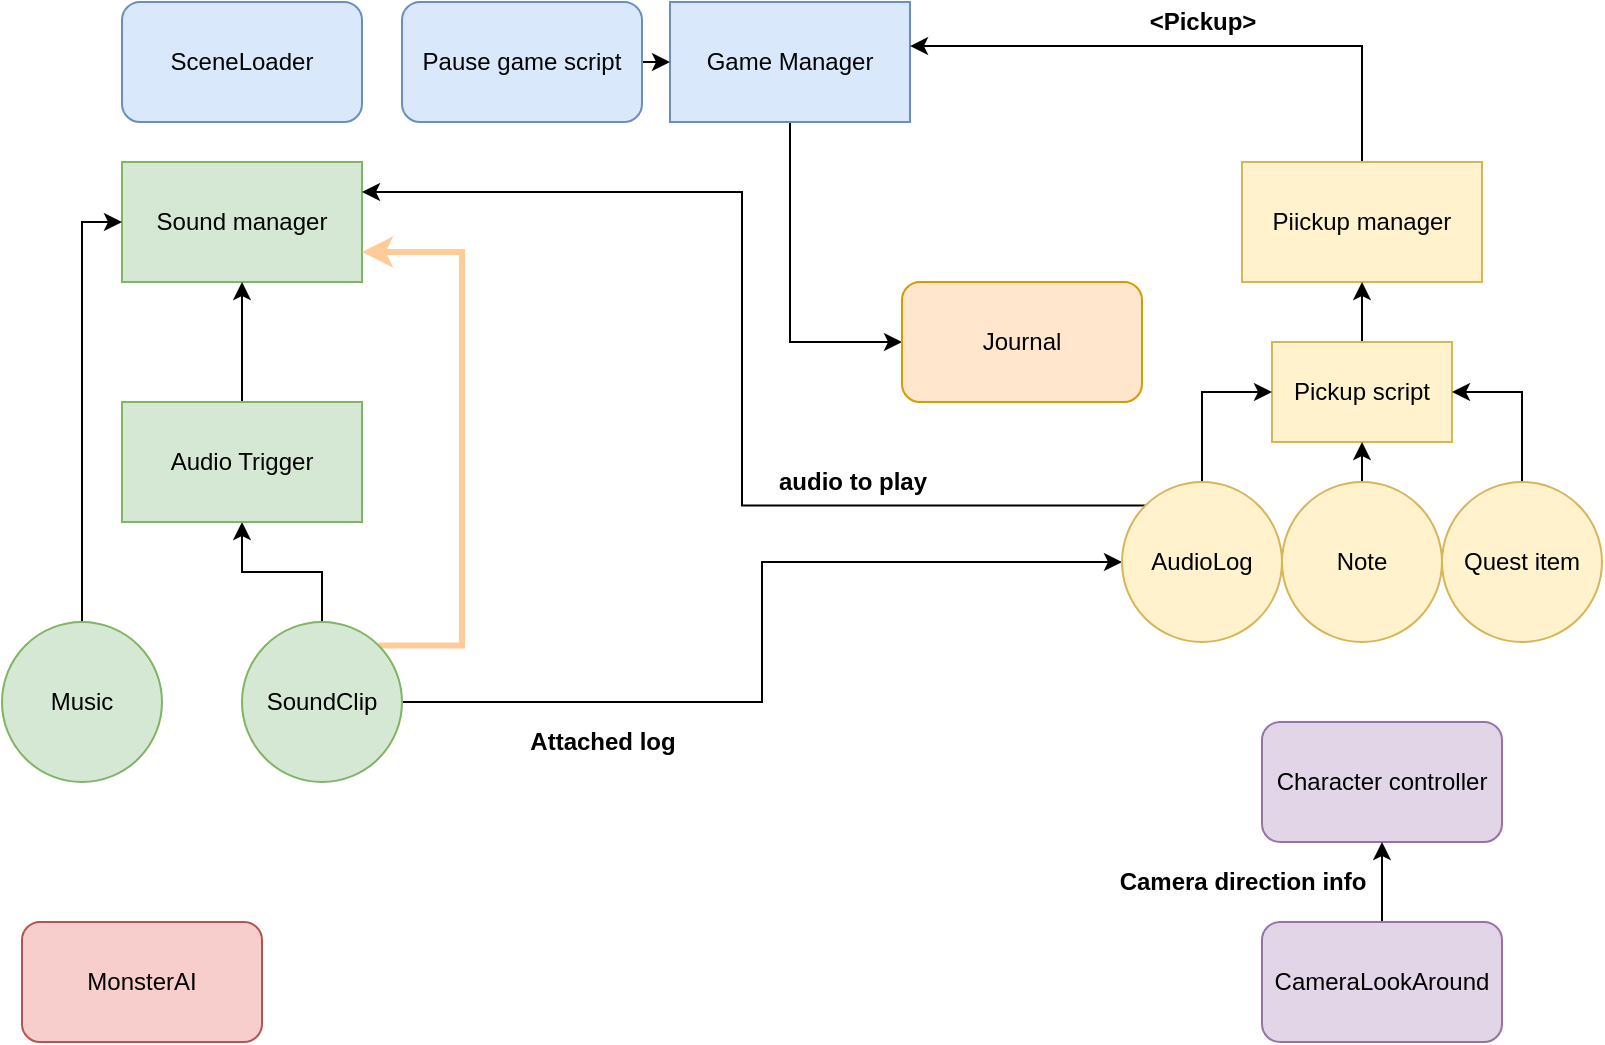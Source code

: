 <mxfile version="15.5.4" type="github">
  <diagram id="UquLAr4cu2NPW0pjf9Y0" name="Page-1">
    <mxGraphModel dx="1422" dy="705" grid="1" gridSize="10" guides="1" tooltips="1" connect="1" arrows="1" fold="1" page="1" pageScale="1" pageWidth="827" pageHeight="1169" math="0" shadow="0">
      <root>
        <mxCell id="0" />
        <mxCell id="1" parent="0" />
        <mxCell id="-uKfRzXWsdSdc1P1DaQ7-25" style="edgeStyle=orthogonalEdgeStyle;rounded=0;orthogonalLoop=1;jettySize=auto;html=1;exitX=0.5;exitY=1;exitDx=0;exitDy=0;entryX=0;entryY=0.5;entryDx=0;entryDy=0;" parent="1" source="-uKfRzXWsdSdc1P1DaQ7-1" target="-uKfRzXWsdSdc1P1DaQ7-9" edge="1">
          <mxGeometry relative="1" as="geometry" />
        </mxCell>
        <mxCell id="-uKfRzXWsdSdc1P1DaQ7-1" value="Game Manager" style="rounded=0;whiteSpace=wrap;html=1;fillColor=#dae8fc;strokeColor=#6c8ebf;" parent="1" vertex="1">
          <mxGeometry x="354" y="40" width="120" height="60" as="geometry" />
        </mxCell>
        <mxCell id="-uKfRzXWsdSdc1P1DaQ7-5" style="edgeStyle=orthogonalEdgeStyle;rounded=0;orthogonalLoop=1;jettySize=auto;html=1;exitX=0.5;exitY=0;exitDx=0;exitDy=0;entryX=1;entryY=0.367;entryDx=0;entryDy=0;entryPerimeter=0;" parent="1" source="-uKfRzXWsdSdc1P1DaQ7-2" target="-uKfRzXWsdSdc1P1DaQ7-1" edge="1">
          <mxGeometry relative="1" as="geometry" />
        </mxCell>
        <mxCell id="-uKfRzXWsdSdc1P1DaQ7-2" value="Piickup manager" style="rounded=0;whiteSpace=wrap;html=1;fillColor=#fff2cc;strokeColor=#d6b656;" parent="1" vertex="1">
          <mxGeometry x="640" y="120" width="120" height="60" as="geometry" />
        </mxCell>
        <mxCell id="-uKfRzXWsdSdc1P1DaQ7-4" style="edgeStyle=orthogonalEdgeStyle;rounded=0;orthogonalLoop=1;jettySize=auto;html=1;exitX=0.5;exitY=0;exitDx=0;exitDy=0;entryX=0.5;entryY=1;entryDx=0;entryDy=0;" parent="1" source="-uKfRzXWsdSdc1P1DaQ7-3" target="-uKfRzXWsdSdc1P1DaQ7-2" edge="1">
          <mxGeometry relative="1" as="geometry" />
        </mxCell>
        <mxCell id="-uKfRzXWsdSdc1P1DaQ7-3" value="Pickup script" style="rounded=0;whiteSpace=wrap;html=1;fillColor=#fff2cc;strokeColor=#d6b656;" parent="1" vertex="1">
          <mxGeometry x="655" y="210" width="90" height="50" as="geometry" />
        </mxCell>
        <mxCell id="-uKfRzXWsdSdc1P1DaQ7-6" value="Sound manager" style="rounded=0;whiteSpace=wrap;html=1;fillColor=#d5e8d4;strokeColor=#82b366;" parent="1" vertex="1">
          <mxGeometry x="80" y="120" width="120" height="60" as="geometry" />
        </mxCell>
        <mxCell id="-uKfRzXWsdSdc1P1DaQ7-7" value="Character controller" style="rounded=1;whiteSpace=wrap;html=1;fillColor=#e1d5e7;strokeColor=#9673a6;" parent="1" vertex="1">
          <mxGeometry x="650" y="400" width="120" height="60" as="geometry" />
        </mxCell>
        <mxCell id="-uKfRzXWsdSdc1P1DaQ7-24" style="edgeStyle=orthogonalEdgeStyle;rounded=0;orthogonalLoop=1;jettySize=auto;html=1;exitX=1;exitY=0.5;exitDx=0;exitDy=0;entryX=0;entryY=0.5;entryDx=0;entryDy=0;" parent="1" source="-uKfRzXWsdSdc1P1DaQ7-8" target="-uKfRzXWsdSdc1P1DaQ7-1" edge="1">
          <mxGeometry relative="1" as="geometry" />
        </mxCell>
        <mxCell id="-uKfRzXWsdSdc1P1DaQ7-8" value="Pause game script" style="rounded=1;whiteSpace=wrap;html=1;fillColor=#dae8fc;strokeColor=#6c8ebf;" parent="1" vertex="1">
          <mxGeometry x="220" y="40" width="120" height="60" as="geometry" />
        </mxCell>
        <mxCell id="-uKfRzXWsdSdc1P1DaQ7-9" value="Journal" style="rounded=1;whiteSpace=wrap;html=1;fillColor=#ffe6cc;strokeColor=#d79b00;" parent="1" vertex="1">
          <mxGeometry x="470" y="180" width="120" height="60" as="geometry" />
        </mxCell>
        <mxCell id="-uKfRzXWsdSdc1P1DaQ7-19" style="edgeStyle=orthogonalEdgeStyle;rounded=0;orthogonalLoop=1;jettySize=auto;html=1;exitX=1;exitY=0.5;exitDx=0;exitDy=0;entryX=0;entryY=0.5;entryDx=0;entryDy=0;" parent="1" source="-uKfRzXWsdSdc1P1DaQ7-10" target="-uKfRzXWsdSdc1P1DaQ7-14" edge="1">
          <mxGeometry relative="1" as="geometry" />
        </mxCell>
        <mxCell id="p0X8DEOFREmd8SG6STaq-1" style="edgeStyle=orthogonalEdgeStyle;rounded=0;orthogonalLoop=1;jettySize=auto;html=1;exitX=0.5;exitY=0;exitDx=0;exitDy=0;entryX=0.5;entryY=1;entryDx=0;entryDy=0;" edge="1" parent="1" source="-uKfRzXWsdSdc1P1DaQ7-10" target="-uKfRzXWsdSdc1P1DaQ7-16">
          <mxGeometry relative="1" as="geometry" />
        </mxCell>
        <mxCell id="p0X8DEOFREmd8SG6STaq-2" style="edgeStyle=orthogonalEdgeStyle;rounded=0;orthogonalLoop=1;jettySize=auto;html=1;exitX=1;exitY=0;exitDx=0;exitDy=0;entryX=1;entryY=0.75;entryDx=0;entryDy=0;strokeColor=#FFCC99;strokeWidth=3;" edge="1" parent="1" source="-uKfRzXWsdSdc1P1DaQ7-10" target="-uKfRzXWsdSdc1P1DaQ7-6">
          <mxGeometry relative="1" as="geometry">
            <Array as="points">
              <mxPoint x="250" y="362" />
              <mxPoint x="250" y="165" />
            </Array>
          </mxGeometry>
        </mxCell>
        <mxCell id="-uKfRzXWsdSdc1P1DaQ7-10" value="SoundClip" style="ellipse;whiteSpace=wrap;html=1;aspect=fixed;fillColor=#d5e8d4;strokeColor=#82b366;" parent="1" vertex="1">
          <mxGeometry x="140" y="350" width="80" height="80" as="geometry" />
        </mxCell>
        <mxCell id="-uKfRzXWsdSdc1P1DaQ7-27" style="edgeStyle=orthogonalEdgeStyle;rounded=0;orthogonalLoop=1;jettySize=auto;html=1;exitX=0.5;exitY=0;exitDx=0;exitDy=0;entryX=1;entryY=0.5;entryDx=0;entryDy=0;" parent="1" source="-uKfRzXWsdSdc1P1DaQ7-12" target="-uKfRzXWsdSdc1P1DaQ7-3" edge="1">
          <mxGeometry relative="1" as="geometry" />
        </mxCell>
        <mxCell id="-uKfRzXWsdSdc1P1DaQ7-12" value="Quest item" style="ellipse;whiteSpace=wrap;html=1;aspect=fixed;fillColor=#fff2cc;strokeColor=#d6b656;" parent="1" vertex="1">
          <mxGeometry x="740" y="280" width="80" height="80" as="geometry" />
        </mxCell>
        <mxCell id="-uKfRzXWsdSdc1P1DaQ7-26" style="edgeStyle=orthogonalEdgeStyle;rounded=0;orthogonalLoop=1;jettySize=auto;html=1;exitX=0.5;exitY=0;exitDx=0;exitDy=0;entryX=0.5;entryY=1;entryDx=0;entryDy=0;" parent="1" source="-uKfRzXWsdSdc1P1DaQ7-13" target="-uKfRzXWsdSdc1P1DaQ7-3" edge="1">
          <mxGeometry relative="1" as="geometry" />
        </mxCell>
        <mxCell id="-uKfRzXWsdSdc1P1DaQ7-13" value="Note" style="ellipse;whiteSpace=wrap;html=1;aspect=fixed;fillColor=#fff2cc;strokeColor=#d6b656;" parent="1" vertex="1">
          <mxGeometry x="660" y="280" width="80" height="80" as="geometry" />
        </mxCell>
        <mxCell id="-uKfRzXWsdSdc1P1DaQ7-21" style="edgeStyle=orthogonalEdgeStyle;rounded=0;orthogonalLoop=1;jettySize=auto;html=1;exitX=0;exitY=0;exitDx=0;exitDy=0;entryX=1;entryY=0.25;entryDx=0;entryDy=0;" parent="1" source="-uKfRzXWsdSdc1P1DaQ7-14" target="-uKfRzXWsdSdc1P1DaQ7-6" edge="1">
          <mxGeometry relative="1" as="geometry" />
        </mxCell>
        <mxCell id="-uKfRzXWsdSdc1P1DaQ7-28" style="edgeStyle=orthogonalEdgeStyle;rounded=0;orthogonalLoop=1;jettySize=auto;html=1;exitX=0.5;exitY=0;exitDx=0;exitDy=0;entryX=0;entryY=0.5;entryDx=0;entryDy=0;" parent="1" source="-uKfRzXWsdSdc1P1DaQ7-14" target="-uKfRzXWsdSdc1P1DaQ7-3" edge="1">
          <mxGeometry relative="1" as="geometry" />
        </mxCell>
        <mxCell id="-uKfRzXWsdSdc1P1DaQ7-14" value="AudioLog" style="ellipse;whiteSpace=wrap;html=1;aspect=fixed;fillColor=#fff2cc;strokeColor=#d6b656;" parent="1" vertex="1">
          <mxGeometry x="580" y="280" width="80" height="80" as="geometry" />
        </mxCell>
        <mxCell id="p0X8DEOFREmd8SG6STaq-7" style="edgeStyle=orthogonalEdgeStyle;rounded=0;orthogonalLoop=1;jettySize=auto;html=1;exitX=0.5;exitY=0;exitDx=0;exitDy=0;entryX=0.5;entryY=1;entryDx=0;entryDy=0;strokeColor=#000000;strokeWidth=1;" edge="1" parent="1" source="-uKfRzXWsdSdc1P1DaQ7-16" target="-uKfRzXWsdSdc1P1DaQ7-6">
          <mxGeometry relative="1" as="geometry" />
        </mxCell>
        <mxCell id="-uKfRzXWsdSdc1P1DaQ7-16" value="Audio Trigger" style="rounded=0;whiteSpace=wrap;html=1;fillColor=#d5e8d4;strokeColor=#82b366;" parent="1" vertex="1">
          <mxGeometry x="80" y="240" width="120" height="60" as="geometry" />
        </mxCell>
        <mxCell id="-uKfRzXWsdSdc1P1DaQ7-22" style="edgeStyle=orthogonalEdgeStyle;rounded=0;orthogonalLoop=1;jettySize=auto;html=1;exitX=0.5;exitY=0;exitDx=0;exitDy=0;entryX=0;entryY=0.5;entryDx=0;entryDy=0;" parent="1" source="-uKfRzXWsdSdc1P1DaQ7-17" target="-uKfRzXWsdSdc1P1DaQ7-6" edge="1">
          <mxGeometry relative="1" as="geometry" />
        </mxCell>
        <mxCell id="-uKfRzXWsdSdc1P1DaQ7-17" value="Music" style="ellipse;whiteSpace=wrap;html=1;aspect=fixed;fillColor=#d5e8d4;strokeColor=#82b366;" parent="1" vertex="1">
          <mxGeometry x="20" y="350" width="80" height="80" as="geometry" />
        </mxCell>
        <mxCell id="c9Pahkg1SqGHeiB6f27V-2" style="edgeStyle=orthogonalEdgeStyle;rounded=0;orthogonalLoop=1;jettySize=auto;html=1;exitX=0.5;exitY=0;exitDx=0;exitDy=0;entryX=0.5;entryY=1;entryDx=0;entryDy=0;" parent="1" source="c9Pahkg1SqGHeiB6f27V-1" target="-uKfRzXWsdSdc1P1DaQ7-7" edge="1">
          <mxGeometry relative="1" as="geometry" />
        </mxCell>
        <mxCell id="c9Pahkg1SqGHeiB6f27V-1" value="CameraLookAround" style="rounded=1;whiteSpace=wrap;html=1;fillColor=#e1d5e7;strokeColor=#9673a6;" parent="1" vertex="1">
          <mxGeometry x="650" y="500" width="120" height="60" as="geometry" />
        </mxCell>
        <mxCell id="c9Pahkg1SqGHeiB6f27V-3" value="MonsterAI" style="rounded=1;whiteSpace=wrap;html=1;fillColor=#f8cecc;strokeColor=#b85450;" parent="1" vertex="1">
          <mxGeometry x="30" y="500" width="120" height="60" as="geometry" />
        </mxCell>
        <mxCell id="c9Pahkg1SqGHeiB6f27V-4" value="SceneLoader" style="rounded=1;whiteSpace=wrap;html=1;fillColor=#dae8fc;strokeColor=#6c8ebf;" parent="1" vertex="1">
          <mxGeometry x="80" y="40" width="120" height="60" as="geometry" />
        </mxCell>
        <mxCell id="p0X8DEOFREmd8SG6STaq-3" value="&amp;lt;Pickup&amp;gt;" style="text;html=1;align=center;verticalAlign=middle;resizable=0;points=[];autosize=1;strokeColor=none;fillColor=none;strokeWidth=3;rounded=0;shadow=0;fontStyle=1" vertex="1" parent="1">
          <mxGeometry x="585" y="40" width="70" height="20" as="geometry" />
        </mxCell>
        <mxCell id="p0X8DEOFREmd8SG6STaq-5" value="Camera direction info" style="text;html=1;align=center;verticalAlign=middle;resizable=0;points=[];autosize=1;strokeColor=none;fillColor=none;strokeWidth=3;rounded=0;shadow=0;fontStyle=1" vertex="1" parent="1">
          <mxGeometry x="570" y="470" width="140" height="20" as="geometry" />
        </mxCell>
        <mxCell id="p0X8DEOFREmd8SG6STaq-6" value="Attached log" style="text;html=1;align=center;verticalAlign=middle;resizable=0;points=[];autosize=1;strokeColor=none;fillColor=none;strokeWidth=3;rounded=0;shadow=0;fontStyle=1" vertex="1" parent="1">
          <mxGeometry x="275" y="400" width="90" height="20" as="geometry" />
        </mxCell>
        <mxCell id="p0X8DEOFREmd8SG6STaq-8" value="audio to play" style="text;html=1;align=center;verticalAlign=middle;resizable=0;points=[];autosize=1;strokeColor=none;fillColor=none;strokeWidth=3;rounded=0;shadow=0;fontStyle=1" vertex="1" parent="1">
          <mxGeometry x="400" y="270" width="90" height="20" as="geometry" />
        </mxCell>
      </root>
    </mxGraphModel>
  </diagram>
</mxfile>
